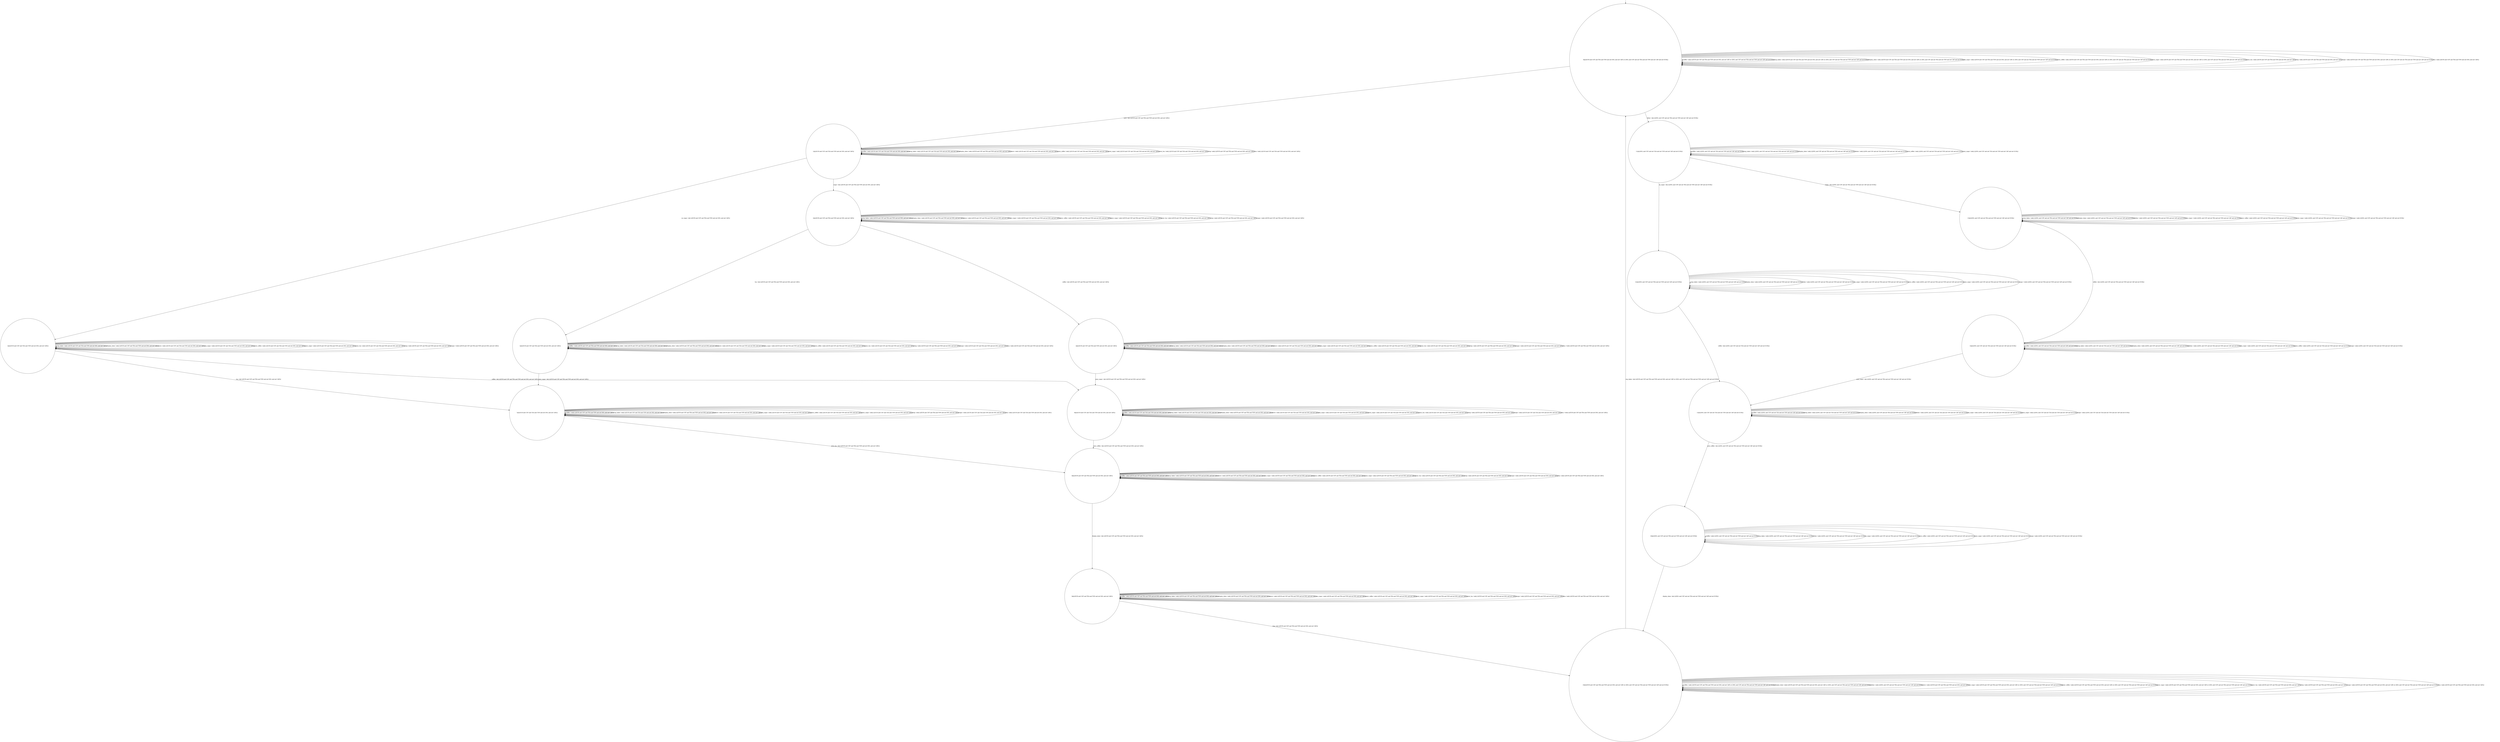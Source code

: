 digraph g {
	edge [lblstyle="above, sloped"];
	s0 [shape="circle" label="0@[((EUR and COF and TEA and TON and not DOL and not CAP) or (DOL and COF and not TEA and not TON and not CAP and not EUR))]"];
	s1 [shape="circle" label="1@[((EUR and COF and TEA and TON and not DOL and not CAP))]"];
	s2 [shape="circle" label="2@[((EUR and COF and TEA and TON and not DOL and not CAP))]"];
	s3 [shape="circle" label="3@[((EUR and COF and TEA and TON and not DOL and not CAP))]"];
	s4 [shape="circle" label="4@[((EUR and COF and TEA and TON and not DOL and not CAP))]"];
	s5 [shape="circle" label="5@[((EUR and COF and TEA and TON and not DOL and not CAP))]"];
	s6 [shape="circle" label="6@[((EUR and COF and TEA and TON and not DOL and not CAP))]"];
	s7 [shape="circle" label="7@[((EUR and COF and TEA and TON and not DOL and not CAP))]"];
	s8 [shape="circle" label="8@[((EUR and COF and TEA and TON and not DOL and not CAP))]"];
	s9 [shape="circle" label="9@[((EUR and COF and TEA and TON and not DOL and not CAP))]"];
	s10 [shape="circle" label="10@[((EUR and COF and TEA and TON and not DOL and not CAP) or (DOL and COF and not TEA and not TON and not CAP and not EUR))]"];
	s11 [shape="circle" label="11@[((DOL and COF and not TEA and not TON and not CAP and not EUR))]"];
	s12 [shape="circle" label="12@[((DOL and COF and not TEA and not TON and not CAP and not EUR))]"];
	s13 [shape="circle" label="13@[((DOL and COF and not TEA and not TON and not CAP and not EUR))]"];
	s14 [shape="circle" label="14@[((DOL and COF and not TEA and not TON and not CAP and not EUR))]"];
	s15 [shape="circle" label="15@[((DOL and COF and not TEA and not TON and not CAP and not EUR))]"];
	s16 [shape="circle" label="16@[((DOL and COF and not TEA and not TON and not CAP and not EUR))]"];
	s0 -> s0 [label="coffee / nok() [((EUR and COF and TEA and TON and not DOL and not CAP) or (DOL and COF and not TEA and not TON and not CAP and not EUR))]"];
	s0 -> s0 [label="cup_taken / nok() [((EUR and COF and TEA and TON and not DOL and not CAP) or (DOL and COF and not TEA and not TON and not CAP and not EUR))]"];
	s0 -> s0 [label="display_done / nok() [((EUR and COF and TEA and TON and not DOL and not CAP) or (DOL and COF and not TEA and not TON and not CAP and not EUR))]"];
	s0 -> s11 [label="dollar / ok() [((DOL and COF and not TEA and not TON and not CAP and not EUR))]"];
	s0 -> s1 [label="euro / ok() [((EUR and COF and TEA and TON and not DOL and not CAP))]"];
	s0 -> s0 [label="no_sugar / nok() [((EUR and COF and TEA and TON and not DOL and not CAP) or (DOL and COF and not TEA and not TON and not CAP and not EUR))]"];
	s0 -> s0 [label="pour_coffee / nok() [((EUR and COF and TEA and TON and not DOL and not CAP) or (DOL and COF and not TEA and not TON and not CAP and not EUR))]"];
	s0 -> s0 [label="pour_sugar / nok() [((EUR and COF and TEA and TON and not DOL and not CAP) or (DOL and COF and not TEA and not TON and not CAP and not EUR))]"];
	s0 -> s0 [label="pour_tea / nok() [((EUR and COF and TEA and TON and not DOL and not CAP))]"];
	s0 -> s0 [label="ring / nok() [((EUR and COF and TEA and TON and not DOL and not CAP))]"];
	s0 -> s0 [label="sugar / nok() [((EUR and COF and TEA and TON and not DOL and not CAP) or (DOL and COF and not TEA and not TON and not CAP and not EUR))]"];
	s0 -> s0 [label="tea / nok() [((EUR and COF and TEA and TON and not DOL and not CAP))]"];
	s1 -> s1 [label="coffee / nok() [((EUR and COF and TEA and TON and not DOL and not CAP))]"];
	s1 -> s1 [label="cup_taken / nok() [((EUR and COF and TEA and TON and not DOL and not CAP))]"];
	s1 -> s1 [label="display_done / nok() [((EUR and COF and TEA and TON and not DOL and not CAP))]"];
	s1 -> s1 [label="euro / nok() [((EUR and COF and TEA and TON and not DOL and not CAP))]"];
	s1 -> s2 [label="no_sugar / ok() [((EUR and COF and TEA and TON and not DOL and not CAP))]"];
	s1 -> s1 [label="pour_coffee / nok() [((EUR and COF and TEA and TON and not DOL and not CAP))]"];
	s1 -> s1 [label="pour_sugar / nok() [((EUR and COF and TEA and TON and not DOL and not CAP))]"];
	s1 -> s1 [label="pour_tea / nok() [((EUR and COF and TEA and TON and not DOL and not CAP))]"];
	s1 -> s1 [label="ring / nok() [((EUR and COF and TEA and TON and not DOL and not CAP))]"];
	s1 -> s3 [label="sugar / ok() [((EUR and COF and TEA and TON and not DOL and not CAP))]"];
	s1 -> s1 [label="tea / nok() [((EUR and COF and TEA and TON and not DOL and not CAP))]"];
	s2 -> s6 [label="coffee / ok() [((EUR and COF and TEA and TON and not DOL and not CAP))]"];
	s2 -> s2 [label="cup_taken / nok() [((EUR and COF and TEA and TON and not DOL and not CAP))]"];
	s2 -> s2 [label="display_done / nok() [((EUR and COF and TEA and TON and not DOL and not CAP))]"];
	s2 -> s2 [label="euro / nok() [((EUR and COF and TEA and TON and not DOL and not CAP))]"];
	s2 -> s2 [label="no_sugar / nok() [((EUR and COF and TEA and TON and not DOL and not CAP))]"];
	s2 -> s2 [label="pour_coffee / nok() [((EUR and COF and TEA and TON and not DOL and not CAP))]"];
	s2 -> s2 [label="pour_sugar / nok() [((EUR and COF and TEA and TON and not DOL and not CAP))]"];
	s2 -> s2 [label="pour_tea / nok() [((EUR and COF and TEA and TON and not DOL and not CAP))]"];
	s2 -> s2 [label="ring / nok() [((EUR and COF and TEA and TON and not DOL and not CAP))]"];
	s2 -> s2 [label="sugar / void() [((EUR and COF and TEA and TON and not DOL and not CAP))]"];
	s2 -> s7 [label="tea / ok() [((EUR and COF and TEA and TON and not DOL and not CAP))]"];
	s3 -> s4 [label="coffee / ok() [((EUR and COF and TEA and TON and not DOL and not CAP))]"];
	s3 -> s3 [label="cup_taken / nok() [((EUR and COF and TEA and TON and not DOL and not CAP))]"];
	s3 -> s3 [label="display_done / nok() [((EUR and COF and TEA and TON and not DOL and not CAP))]"];
	s3 -> s3 [label="euro / nok() [((EUR and COF and TEA and TON and not DOL and not CAP))]"];
	s3 -> s3 [label="no_sugar / void() [((EUR and COF and TEA and TON and not DOL and not CAP))]"];
	s3 -> s3 [label="pour_coffee / nok() [((EUR and COF and TEA and TON and not DOL and not CAP))]"];
	s3 -> s3 [label="pour_sugar / nok() [((EUR and COF and TEA and TON and not DOL and not CAP))]"];
	s3 -> s3 [label="pour_tea / nok() [((EUR and COF and TEA and TON and not DOL and not CAP))]"];
	s3 -> s3 [label="ring / nok() [((EUR and COF and TEA and TON and not DOL and not CAP))]"];
	s3 -> s3 [label="sugar / nok() [((EUR and COF and TEA and TON and not DOL and not CAP))]"];
	s3 -> s5 [label="tea / ok() [((EUR and COF and TEA and TON and not DOL and not CAP))]"];
	s4 -> s4 [label="coffee / nok() [((EUR and COF and TEA and TON and not DOL and not CAP))]"];
	s4 -> s4 [label="cup_taken / nok() [((EUR and COF and TEA and TON and not DOL and not CAP))]"];
	s4 -> s4 [label="display_done / nok() [((EUR and COF and TEA and TON and not DOL and not CAP))]"];
	s4 -> s4 [label="euro / nok() [((EUR and COF and TEA and TON and not DOL and not CAP))]"];
	s4 -> s4 [label="no_sugar / nok() [((EUR and COF and TEA and TON and not DOL and not CAP))]"];
	s4 -> s4 [label="pour_coffee / nok() [((EUR and COF and TEA and TON and not DOL and not CAP))]"];
	s4 -> s6 [label="pour_sugar / ok() [((EUR and COF and TEA and TON and not DOL and not CAP))]"];
	s4 -> s4 [label="pour_tea / nok() [((EUR and COF and TEA and TON and not DOL and not CAP))]"];
	s4 -> s4 [label="ring / nok() [((EUR and COF and TEA and TON and not DOL and not CAP))]"];
	s4 -> s4 [label="sugar / nok() [((EUR and COF and TEA and TON and not DOL and not CAP))]"];
	s4 -> s4 [label="tea / void() [((EUR and COF and TEA and TON and not DOL and not CAP))]"];
	s5 -> s5 [label="coffee / void() [((EUR and COF and TEA and TON and not DOL and not CAP))]"];
	s5 -> s5 [label="cup_taken / nok() [((EUR and COF and TEA and TON and not DOL and not CAP))]"];
	s5 -> s5 [label="display_done / nok() [((EUR and COF and TEA and TON and not DOL and not CAP))]"];
	s5 -> s5 [label="euro / nok() [((EUR and COF and TEA and TON and not DOL and not CAP))]"];
	s5 -> s5 [label="no_sugar / nok() [((EUR and COF and TEA and TON and not DOL and not CAP))]"];
	s5 -> s5 [label="pour_coffee / nok() [((EUR and COF and TEA and TON and not DOL and not CAP))]"];
	s5 -> s7 [label="pour_sugar / ok() [((EUR and COF and TEA and TON and not DOL and not CAP))]"];
	s5 -> s5 [label="pour_tea / nok() [((EUR and COF and TEA and TON and not DOL and not CAP))]"];
	s5 -> s5 [label="ring / nok() [((EUR and COF and TEA and TON and not DOL and not CAP))]"];
	s5 -> s5 [label="sugar / nok() [((EUR and COF and TEA and TON and not DOL and not CAP))]"];
	s5 -> s5 [label="tea / nok() [((EUR and COF and TEA and TON and not DOL and not CAP))]"];
	s6 -> s6 [label="coffee / nok() [((EUR and COF and TEA and TON and not DOL and not CAP))]"];
	s6 -> s6 [label="cup_taken / nok() [((EUR and COF and TEA and TON and not DOL and not CAP))]"];
	s6 -> s6 [label="display_done / nok() [((EUR and COF and TEA and TON and not DOL and not CAP))]"];
	s6 -> s6 [label="euro / nok() [((EUR and COF and TEA and TON and not DOL and not CAP))]"];
	s6 -> s6 [label="no_sugar / nok() [((EUR and COF and TEA and TON and not DOL and not CAP))]"];
	s6 -> s8 [label="pour_coffee / ok() [((EUR and COF and TEA and TON and not DOL and not CAP))]"];
	s6 -> s6 [label="pour_sugar / nok() [((EUR and COF and TEA and TON and not DOL and not CAP))]"];
	s6 -> s6 [label="pour_tea / nok() [((EUR and COF and TEA and TON and not DOL and not CAP))]"];
	s6 -> s6 [label="ring / nok() [((EUR and COF and TEA and TON and not DOL and not CAP))]"];
	s6 -> s6 [label="sugar / nok() [((EUR and COF and TEA and TON and not DOL and not CAP))]"];
	s6 -> s6 [label="tea / void() [((EUR and COF and TEA and TON and not DOL and not CAP))]"];
	s7 -> s7 [label="coffee / void() [((EUR and COF and TEA and TON and not DOL and not CAP))]"];
	s7 -> s7 [label="cup_taken / nok() [((EUR and COF and TEA and TON and not DOL and not CAP))]"];
	s7 -> s7 [label="display_done / nok() [((EUR and COF and TEA and TON and not DOL and not CAP))]"];
	s7 -> s7 [label="euro / nok() [((EUR and COF and TEA and TON and not DOL and not CAP))]"];
	s7 -> s7 [label="no_sugar / nok() [((EUR and COF and TEA and TON and not DOL and not CAP))]"];
	s7 -> s7 [label="pour_coffee / nok() [((EUR and COF and TEA and TON and not DOL and not CAP))]"];
	s7 -> s7 [label="pour_sugar / nok() [((EUR and COF and TEA and TON and not DOL and not CAP))]"];
	s7 -> s8 [label="pour_tea / ok() [((EUR and COF and TEA and TON and not DOL and not CAP))]"];
	s7 -> s7 [label="ring / nok() [((EUR and COF and TEA and TON and not DOL and not CAP))]"];
	s7 -> s7 [label="sugar / nok() [((EUR and COF and TEA and TON and not DOL and not CAP))]"];
	s7 -> s7 [label="tea / nok() [((EUR and COF and TEA and TON and not DOL and not CAP))]"];
	s8 -> s8 [label="coffee / nok() [((EUR and COF and TEA and TON and not DOL and not CAP))]"];
	s8 -> s8 [label="cup_taken / nok() [((EUR and COF and TEA and TON and not DOL and not CAP))]"];
	s8 -> s9 [label="display_done / ok() [((EUR and COF and TEA and TON and not DOL and not CAP))]"];
	s8 -> s8 [label="euro / nok() [((EUR and COF and TEA and TON and not DOL and not CAP))]"];
	s8 -> s8 [label="no_sugar / nok() [((EUR and COF and TEA and TON and not DOL and not CAP))]"];
	s8 -> s8 [label="pour_coffee / nok() [((EUR and COF and TEA and TON and not DOL and not CAP))]"];
	s8 -> s8 [label="pour_sugar / nok() [((EUR and COF and TEA and TON and not DOL and not CAP))]"];
	s8 -> s8 [label="pour_tea / nok() [((EUR and COF and TEA and TON and not DOL and not CAP))]"];
	s8 -> s8 [label="ring / nok() [((EUR and COF and TEA and TON and not DOL and not CAP))]"];
	s8 -> s8 [label="sugar / nok() [((EUR and COF and TEA and TON and not DOL and not CAP))]"];
	s8 -> s8 [label="tea / nok() [((EUR and COF and TEA and TON and not DOL and not CAP))]"];
	s9 -> s9 [label="coffee / nok() [((EUR and COF and TEA and TON and not DOL and not CAP))]"];
	s9 -> s9 [label="cup_taken / nok() [((EUR and COF and TEA and TON and not DOL and not CAP))]"];
	s9 -> s9 [label="display_done / nok() [((EUR and COF and TEA and TON and not DOL and not CAP))]"];
	s9 -> s9 [label="euro / nok() [((EUR and COF and TEA and TON and not DOL and not CAP))]"];
	s9 -> s9 [label="no_sugar / nok() [((EUR and COF and TEA and TON and not DOL and not CAP))]"];
	s9 -> s9 [label="pour_coffee / nok() [((EUR and COF and TEA and TON and not DOL and not CAP))]"];
	s9 -> s9 [label="pour_sugar / nok() [((EUR and COF and TEA and TON and not DOL and not CAP))]"];
	s9 -> s9 [label="pour_tea / nok() [((EUR and COF and TEA and TON and not DOL and not CAP))]"];
	s9 -> s10 [label="ring / ok() [((EUR and COF and TEA and TON and not DOL and not CAP))]"];
	s9 -> s9 [label="sugar / nok() [((EUR and COF and TEA and TON and not DOL and not CAP))]"];
	s9 -> s9 [label="tea / nok() [((EUR and COF and TEA and TON and not DOL and not CAP))]"];
	s10 -> s10 [label="coffee / nok() [((EUR and COF and TEA and TON and not DOL and not CAP) or (DOL and COF and not TEA and not TON and not CAP and not EUR))]"];
	s10 -> s0 [label="cup_taken / ok() [((EUR and COF and TEA and TON and not DOL and not CAP) or (DOL and COF and not TEA and not TON and not CAP and not EUR))]"];
	s10 -> s10 [label="display_done / nok() [((EUR and COF and TEA and TON and not DOL and not CAP) or (DOL and COF and not TEA and not TON and not CAP and not EUR))]"];
	s10 -> s10 [label="dollar / nok() [((DOL and COF and not TEA and not TON and not CAP and not EUR))]"];
	s10 -> s10 [label="euro / nok() [((EUR and COF and TEA and TON and not DOL and not CAP))]"];
	s10 -> s10 [label="no_sugar / nok() [((EUR and COF and TEA and TON and not DOL and not CAP) or (DOL and COF and not TEA and not TON and not CAP and not EUR))]"];
	s10 -> s10 [label="pour_coffee / nok() [((EUR and COF and TEA and TON and not DOL and not CAP) or (DOL and COF and not TEA and not TON and not CAP and not EUR))]"];
	s10 -> s10 [label="pour_sugar / nok() [((EUR and COF and TEA and TON and not DOL and not CAP) or (DOL and COF and not TEA and not TON and not CAP and not EUR))]"];
	s10 -> s10 [label="pour_tea / nok() [((EUR and COF and TEA and TON and not DOL and not CAP))]"];
	s10 -> s10 [label="ring / nok() [((EUR and COF and TEA and TON and not DOL and not CAP))]"];
	s10 -> s10 [label="sugar / nok() [((EUR and COF and TEA and TON and not DOL and not CAP) or (DOL and COF and not TEA and not TON and not CAP and not EUR))]"];
	s10 -> s10 [label="tea / nok() [((EUR and COF and TEA and TON and not DOL and not CAP))]"];
	s11 -> s11 [label="coffee / nok() [((DOL and COF and not TEA and not TON and not CAP and not EUR))]"];
	s11 -> s11 [label="cup_taken / nok() [((DOL and COF and not TEA and not TON and not CAP and not EUR))]"];
	s11 -> s11 [label="display_done / nok() [((DOL and COF and not TEA and not TON and not CAP and not EUR))]"];
	s11 -> s11 [label="dollar / nok() [((DOL and COF and not TEA and not TON and not CAP and not EUR))]"];
	s11 -> s12 [label="no_sugar / ok() [((DOL and COF and not TEA and not TON and not CAP and not EUR))]"];
	s11 -> s11 [label="pour_coffee / nok() [((DOL and COF and not TEA and not TON and not CAP and not EUR))]"];
	s11 -> s11 [label="pour_sugar / nok() [((DOL and COF and not TEA and not TON and not CAP and not EUR))]"];
	s11 -> s13 [label="sugar / ok() [((DOL and COF and not TEA and not TON and not CAP and not EUR))]"];
	s12 -> s15 [label="coffee / ok() [((DOL and COF and not TEA and not TON and not CAP and not EUR))]"];
	s12 -> s12 [label="cup_taken / nok() [((DOL and COF and not TEA and not TON and not CAP and not EUR))]"];
	s12 -> s12 [label="display_done / nok() [((DOL and COF and not TEA and not TON and not CAP and not EUR))]"];
	s12 -> s12 [label="dollar / nok() [((DOL and COF and not TEA and not TON and not CAP and not EUR))]"];
	s12 -> s12 [label="no_sugar / nok() [((DOL and COF and not TEA and not TON and not CAP and not EUR))]"];
	s12 -> s12 [label="pour_coffee / nok() [((DOL and COF and not TEA and not TON and not CAP and not EUR))]"];
	s12 -> s12 [label="pour_sugar / nok() [((DOL and COF and not TEA and not TON and not CAP and not EUR))]"];
	s12 -> s12 [label="sugar / void() [((DOL and COF and not TEA and not TON and not CAP and not EUR))]"];
	s13 -> s14 [label="coffee / ok() [((DOL and COF and not TEA and not TON and not CAP and not EUR))]"];
	s13 -> s13 [label="cup_taken / nok() [((DOL and COF and not TEA and not TON and not CAP and not EUR))]"];
	s13 -> s13 [label="display_done / nok() [((DOL and COF and not TEA and not TON and not CAP and not EUR))]"];
	s13 -> s13 [label="dollar / nok() [((DOL and COF and not TEA and not TON and not CAP and not EUR))]"];
	s13 -> s13 [label="no_sugar / void() [((DOL and COF and not TEA and not TON and not CAP and not EUR))]"];
	s13 -> s13 [label="pour_coffee / nok() [((DOL and COF and not TEA and not TON and not CAP and not EUR))]"];
	s13 -> s13 [label="pour_sugar / nok() [((DOL and COF and not TEA and not TON and not CAP and not EUR))]"];
	s13 -> s13 [label="sugar / nok() [((DOL and COF and not TEA and not TON and not CAP and not EUR))]"];
	s14 -> s14 [label="coffee / nok() [((DOL and COF and not TEA and not TON and not CAP and not EUR))]"];
	s14 -> s14 [label="cup_taken / nok() [((DOL and COF and not TEA and not TON and not CAP and not EUR))]"];
	s14 -> s14 [label="display_done / nok() [((DOL and COF and not TEA and not TON and not CAP and not EUR))]"];
	s14 -> s14 [label="dollar / nok() [((DOL and COF and not TEA and not TON and not CAP and not EUR))]"];
	s14 -> s14 [label="no_sugar / nok() [((DOL and COF and not TEA and not TON and not CAP and not EUR))]"];
	s14 -> s14 [label="pour_coffee / nok() [((DOL and COF and not TEA and not TON and not CAP and not EUR))]"];
	s14 -> s15 [label="pour_sugar / ok() [((DOL and COF and not TEA and not TON and not CAP and not EUR))]"];
	s14 -> s14 [label="sugar / nok() [((DOL and COF and not TEA and not TON and not CAP and not EUR))]"];
	s15 -> s15 [label="coffee / nok() [((DOL and COF and not TEA and not TON and not CAP and not EUR))]"];
	s15 -> s15 [label="cup_taken / nok() [((DOL and COF and not TEA and not TON and not CAP and not EUR))]"];
	s15 -> s15 [label="display_done / nok() [((DOL and COF and not TEA and not TON and not CAP and not EUR))]"];
	s15 -> s15 [label="dollar / nok() [((DOL and COF and not TEA and not TON and not CAP and not EUR))]"];
	s15 -> s15 [label="no_sugar / nok() [((DOL and COF and not TEA and not TON and not CAP and not EUR))]"];
	s15 -> s16 [label="pour_coffee / ok() [((DOL and COF and not TEA and not TON and not CAP and not EUR))]"];
	s15 -> s15 [label="pour_sugar / nok() [((DOL and COF and not TEA and not TON and not CAP and not EUR))]"];
	s15 -> s15 [label="sugar / nok() [((DOL and COF and not TEA and not TON and not CAP and not EUR))]"];
	s16 -> s16 [label="coffee / nok() [((DOL and COF and not TEA and not TON and not CAP and not EUR))]"];
	s16 -> s16 [label="cup_taken / nok() [((DOL and COF and not TEA and not TON and not CAP and not EUR))]"];
	s16 -> s10 [label="display_done / ok() [((DOL and COF and not TEA and not TON and not CAP and not EUR))]"];
	s16 -> s16 [label="dollar / nok() [((DOL and COF and not TEA and not TON and not CAP and not EUR))]"];
	s16 -> s16 [label="no_sugar / nok() [((DOL and COF and not TEA and not TON and not CAP and not EUR))]"];
	s16 -> s16 [label="pour_coffee / nok() [((DOL and COF and not TEA and not TON and not CAP and not EUR))]"];
	s16 -> s16 [label="pour_sugar / nok() [((DOL and COF and not TEA and not TON and not CAP and not EUR))]"];
	s16 -> s16 [label="sugar / nok() [((DOL and COF and not TEA and not TON and not CAP and not EUR))]"];
	__start0 [label="" shape="none" width="0" height="0"];
	__start0 -> s0;
}